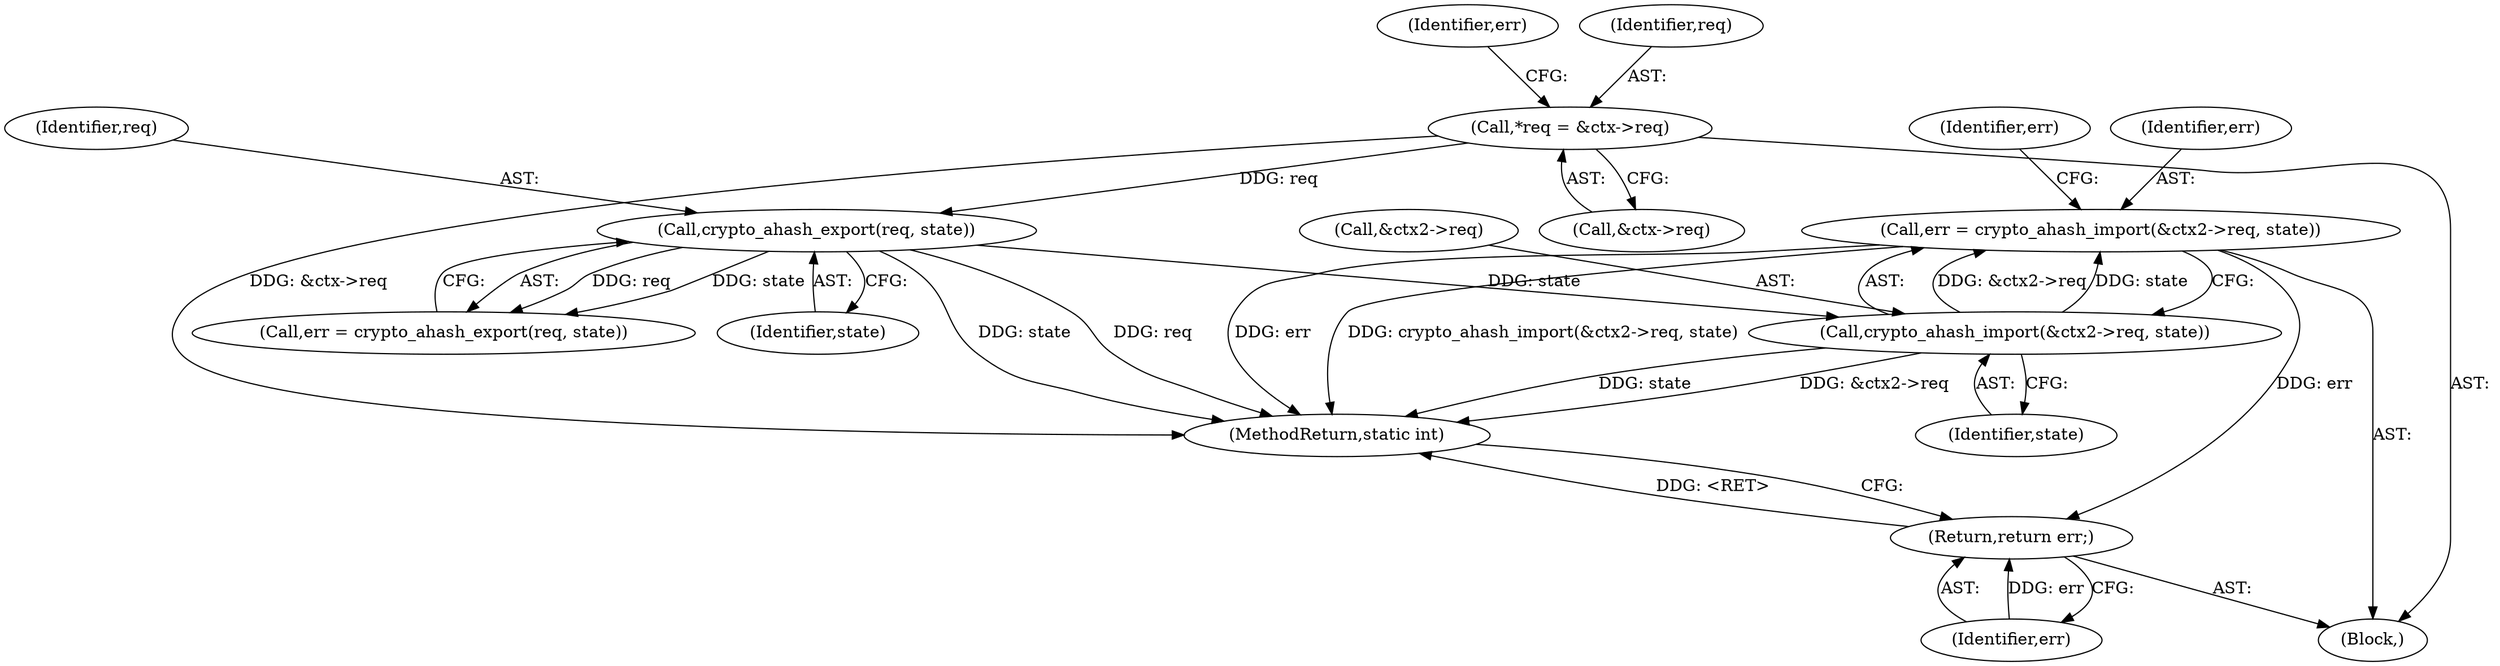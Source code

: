 digraph "1_linux_4afa5f9617927453ac04b24b584f6c718dfb4f45@API" {
"1000173" [label="(Call,err = crypto_ahash_import(&ctx2->req, state))"];
"1000175" [label="(Call,crypto_ahash_import(&ctx2->req, state))"];
"1000136" [label="(Call,crypto_ahash_export(req, state))"];
"1000123" [label="(Call,*req = &ctx->req)"];
"1000188" [label="(Return,return err;)"];
"1000190" [label="(MethodReturn,static int)"];
"1000137" [label="(Identifier,req)"];
"1000123" [label="(Call,*req = &ctx->req)"];
"1000125" [label="(Call,&ctx->req)"];
"1000138" [label="(Identifier,state)"];
"1000173" [label="(Call,err = crypto_ahash_import(&ctx2->req, state))"];
"1000175" [label="(Call,crypto_ahash_import(&ctx2->req, state))"];
"1000135" [label="(Identifier,err)"];
"1000174" [label="(Identifier,err)"];
"1000176" [label="(Call,&ctx2->req)"];
"1000104" [label="(Block,)"];
"1000124" [label="(Identifier,req)"];
"1000136" [label="(Call,crypto_ahash_export(req, state))"];
"1000180" [label="(Identifier,state)"];
"1000188" [label="(Return,return err;)"];
"1000189" [label="(Identifier,err)"];
"1000134" [label="(Call,err = crypto_ahash_export(req, state))"];
"1000182" [label="(Identifier,err)"];
"1000173" -> "1000104"  [label="AST: "];
"1000173" -> "1000175"  [label="CFG: "];
"1000174" -> "1000173"  [label="AST: "];
"1000175" -> "1000173"  [label="AST: "];
"1000182" -> "1000173"  [label="CFG: "];
"1000173" -> "1000190"  [label="DDG: err"];
"1000173" -> "1000190"  [label="DDG: crypto_ahash_import(&ctx2->req, state)"];
"1000175" -> "1000173"  [label="DDG: &ctx2->req"];
"1000175" -> "1000173"  [label="DDG: state"];
"1000173" -> "1000188"  [label="DDG: err"];
"1000175" -> "1000180"  [label="CFG: "];
"1000176" -> "1000175"  [label="AST: "];
"1000180" -> "1000175"  [label="AST: "];
"1000175" -> "1000190"  [label="DDG: state"];
"1000175" -> "1000190"  [label="DDG: &ctx2->req"];
"1000136" -> "1000175"  [label="DDG: state"];
"1000136" -> "1000134"  [label="AST: "];
"1000136" -> "1000138"  [label="CFG: "];
"1000137" -> "1000136"  [label="AST: "];
"1000138" -> "1000136"  [label="AST: "];
"1000134" -> "1000136"  [label="CFG: "];
"1000136" -> "1000190"  [label="DDG: state"];
"1000136" -> "1000190"  [label="DDG: req"];
"1000136" -> "1000134"  [label="DDG: req"];
"1000136" -> "1000134"  [label="DDG: state"];
"1000123" -> "1000136"  [label="DDG: req"];
"1000123" -> "1000104"  [label="AST: "];
"1000123" -> "1000125"  [label="CFG: "];
"1000124" -> "1000123"  [label="AST: "];
"1000125" -> "1000123"  [label="AST: "];
"1000135" -> "1000123"  [label="CFG: "];
"1000123" -> "1000190"  [label="DDG: &ctx->req"];
"1000188" -> "1000104"  [label="AST: "];
"1000188" -> "1000189"  [label="CFG: "];
"1000189" -> "1000188"  [label="AST: "];
"1000190" -> "1000188"  [label="CFG: "];
"1000188" -> "1000190"  [label="DDG: <RET>"];
"1000189" -> "1000188"  [label="DDG: err"];
}
